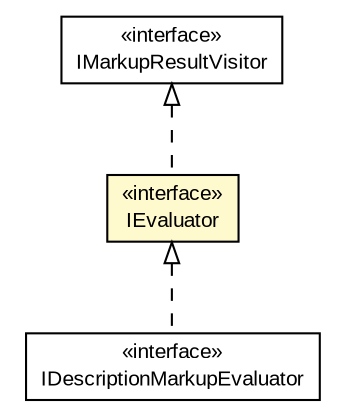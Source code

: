 #!/usr/local/bin/dot
#
# Class diagram 
# Generated by UMLGraph version R5_6-24-gf6e263 (http://www.umlgraph.org/)
#

digraph G {
	edge [fontname="arial",fontsize=10,labelfontname="arial",labelfontsize=10];
	node [fontname="arial",fontsize=10,shape=plaintext];
	nodesep=0.25;
	ranksep=0.5;
	// edu.arizona.biosemantics.semanticmarkup.eval.IEvaluator
	c80014 [label=<<table title="edu.arizona.biosemantics.semanticmarkup.eval.IEvaluator" border="0" cellborder="1" cellspacing="0" cellpadding="2" port="p" bgcolor="lemonChiffon" href="./IEvaluator.html">
		<tr><td><table border="0" cellspacing="0" cellpadding="1">
<tr><td align="center" balign="center"> &#171;interface&#187; </td></tr>
<tr><td align="center" balign="center"> IEvaluator </td></tr>
		</table></td></tr>
		</table>>, URL="./IEvaluator.html", fontname="arial", fontcolor="black", fontsize=10.0];
	// edu.arizona.biosemantics.semanticmarkup.markup.IMarkupResultVisitor
	c80118 [label=<<table title="edu.arizona.biosemantics.semanticmarkup.markup.IMarkupResultVisitor" border="0" cellborder="1" cellspacing="0" cellpadding="2" port="p" href="../markup/IMarkupResultVisitor.html">
		<tr><td><table border="0" cellspacing="0" cellpadding="1">
<tr><td align="center" balign="center"> &#171;interface&#187; </td></tr>
<tr><td align="center" balign="center"> IMarkupResultVisitor </td></tr>
		</table></td></tr>
		</table>>, URL="../markup/IMarkupResultVisitor.html", fontname="arial", fontcolor="black", fontsize=10.0];
	// edu.arizona.biosemantics.semanticmarkup.markupelement.description.eval.io.IDescriptionMarkupEvaluator
	c80122 [label=<<table title="edu.arizona.biosemantics.semanticmarkup.markupelement.description.eval.io.IDescriptionMarkupEvaluator" border="0" cellborder="1" cellspacing="0" cellpadding="2" port="p" href="../markupelement/description/eval/io/IDescriptionMarkupEvaluator.html">
		<tr><td><table border="0" cellspacing="0" cellpadding="1">
<tr><td align="center" balign="center"> &#171;interface&#187; </td></tr>
<tr><td align="center" balign="center"> IDescriptionMarkupEvaluator </td></tr>
		</table></td></tr>
		</table>>, URL="../markupelement/description/eval/io/IDescriptionMarkupEvaluator.html", fontname="arial", fontcolor="black", fontsize=10.0];
	//edu.arizona.biosemantics.semanticmarkup.eval.IEvaluator implements edu.arizona.biosemantics.semanticmarkup.markup.IMarkupResultVisitor
	c80118:p -> c80014:p [dir=back,arrowtail=empty,style=dashed];
	//edu.arizona.biosemantics.semanticmarkup.markupelement.description.eval.io.IDescriptionMarkupEvaluator implements edu.arizona.biosemantics.semanticmarkup.eval.IEvaluator
	c80014:p -> c80122:p [dir=back,arrowtail=empty,style=dashed];
}

